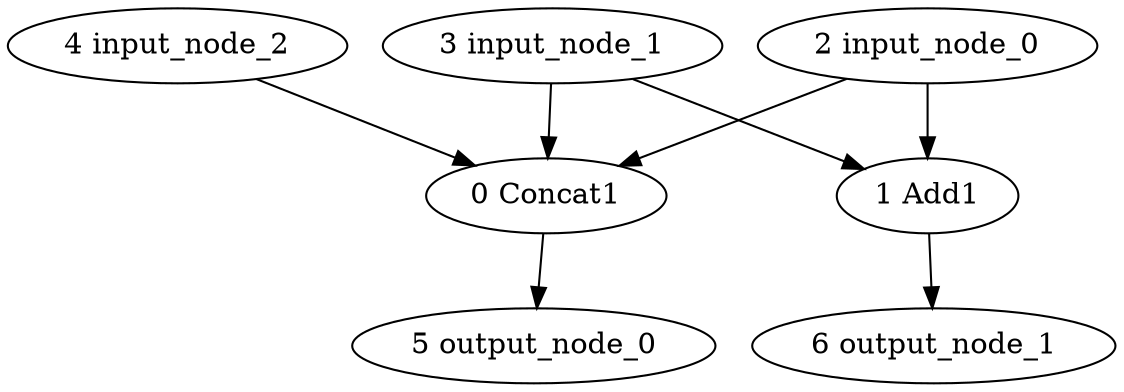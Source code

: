 strict digraph  {
"0 Concat1" [id=0, type=Concat];
"1 Add1" [id=1, type=Add];
"2 input_node_0" [id=2, type=nncf_model_input];
"3 input_node_1" [id=3, type=nncf_model_input];
"4 input_node_2" [id=4, type=nncf_model_input];
"5 output_node_0" [id=5, type=nncf_model_output];
"6 output_node_1" [id=6, type=nncf_model_output];
"0 Concat1" -> "5 output_node_0";
"1 Add1" -> "6 output_node_1";
"2 input_node_0" -> "0 Concat1";
"2 input_node_0" -> "1 Add1";
"3 input_node_1" -> "0 Concat1";
"3 input_node_1" -> "1 Add1";
"4 input_node_2" -> "0 Concat1";
}
